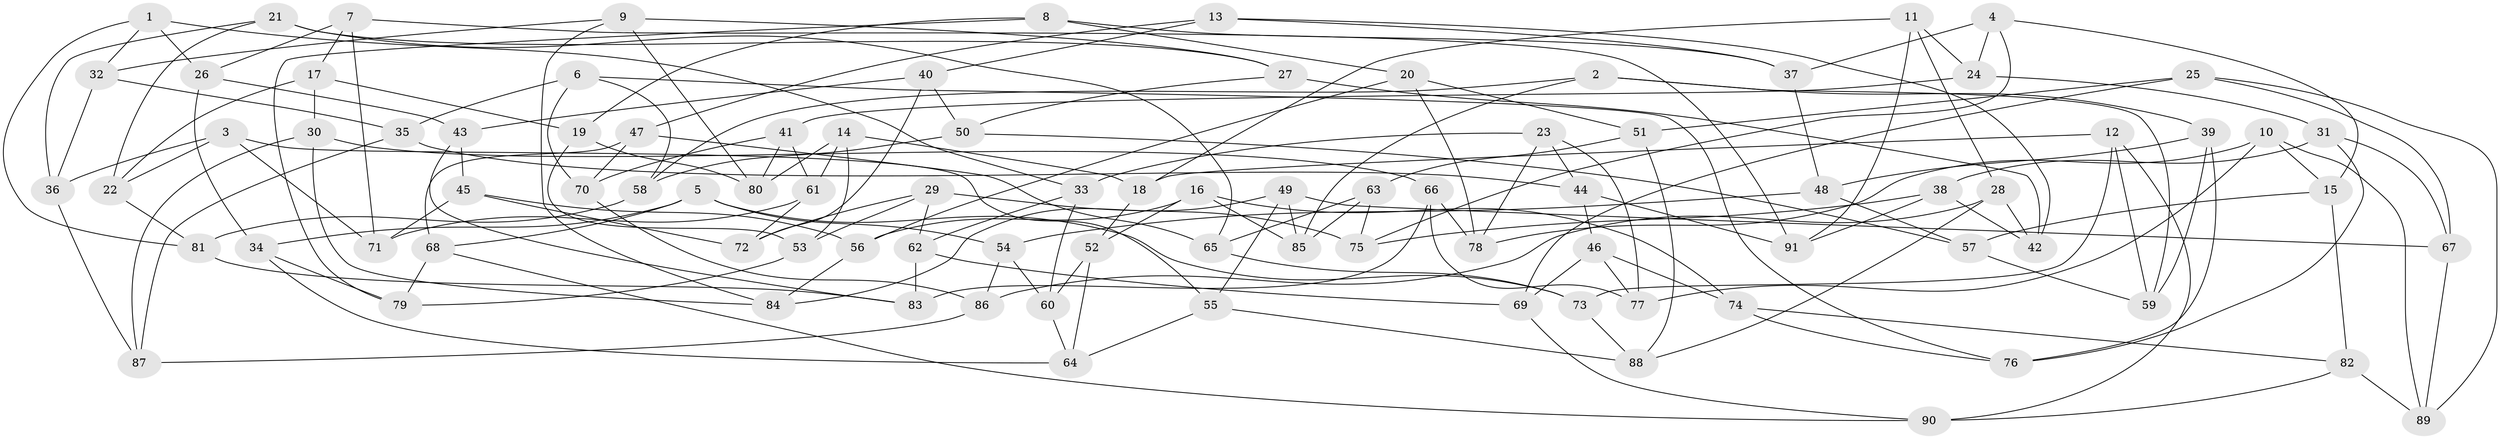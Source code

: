// Generated by graph-tools (version 1.1) at 2025/11/02/27/25 16:11:44]
// undirected, 91 vertices, 182 edges
graph export_dot {
graph [start="1"]
  node [color=gray90,style=filled];
  1;
  2;
  3;
  4;
  5;
  6;
  7;
  8;
  9;
  10;
  11;
  12;
  13;
  14;
  15;
  16;
  17;
  18;
  19;
  20;
  21;
  22;
  23;
  24;
  25;
  26;
  27;
  28;
  29;
  30;
  31;
  32;
  33;
  34;
  35;
  36;
  37;
  38;
  39;
  40;
  41;
  42;
  43;
  44;
  45;
  46;
  47;
  48;
  49;
  50;
  51;
  52;
  53;
  54;
  55;
  56;
  57;
  58;
  59;
  60;
  61;
  62;
  63;
  64;
  65;
  66;
  67;
  68;
  69;
  70;
  71;
  72;
  73;
  74;
  75;
  76;
  77;
  78;
  79;
  80;
  81;
  82;
  83;
  84;
  85;
  86;
  87;
  88;
  89;
  90;
  91;
  1 -- 32;
  1 -- 26;
  1 -- 81;
  1 -- 33;
  2 -- 39;
  2 -- 59;
  2 -- 58;
  2 -- 85;
  3 -- 22;
  3 -- 71;
  3 -- 55;
  3 -- 36;
  4 -- 37;
  4 -- 15;
  4 -- 24;
  4 -- 75;
  5 -- 68;
  5 -- 73;
  5 -- 54;
  5 -- 34;
  6 -- 76;
  6 -- 70;
  6 -- 58;
  6 -- 35;
  7 -- 71;
  7 -- 91;
  7 -- 17;
  7 -- 26;
  8 -- 19;
  8 -- 37;
  8 -- 79;
  8 -- 20;
  9 -- 32;
  9 -- 84;
  9 -- 27;
  9 -- 80;
  10 -- 77;
  10 -- 89;
  10 -- 15;
  10 -- 78;
  11 -- 18;
  11 -- 24;
  11 -- 91;
  11 -- 28;
  12 -- 90;
  12 -- 59;
  12 -- 18;
  12 -- 73;
  13 -- 40;
  13 -- 42;
  13 -- 47;
  13 -- 37;
  14 -- 80;
  14 -- 53;
  14 -- 18;
  14 -- 61;
  15 -- 57;
  15 -- 82;
  16 -- 74;
  16 -- 85;
  16 -- 56;
  16 -- 52;
  17 -- 30;
  17 -- 22;
  17 -- 19;
  18 -- 52;
  19 -- 53;
  19 -- 80;
  20 -- 78;
  20 -- 51;
  20 -- 56;
  21 -- 36;
  21 -- 27;
  21 -- 22;
  21 -- 65;
  22 -- 81;
  23 -- 77;
  23 -- 33;
  23 -- 78;
  23 -- 44;
  24 -- 41;
  24 -- 31;
  25 -- 51;
  25 -- 67;
  25 -- 69;
  25 -- 89;
  26 -- 34;
  26 -- 43;
  27 -- 42;
  27 -- 50;
  28 -- 88;
  28 -- 42;
  28 -- 86;
  29 -- 53;
  29 -- 72;
  29 -- 62;
  29 -- 75;
  30 -- 87;
  30 -- 66;
  30 -- 84;
  31 -- 76;
  31 -- 67;
  31 -- 38;
  32 -- 36;
  32 -- 35;
  33 -- 60;
  33 -- 62;
  34 -- 79;
  34 -- 64;
  35 -- 87;
  35 -- 44;
  36 -- 87;
  37 -- 48;
  38 -- 42;
  38 -- 91;
  38 -- 75;
  39 -- 48;
  39 -- 76;
  39 -- 59;
  40 -- 50;
  40 -- 43;
  40 -- 72;
  41 -- 70;
  41 -- 61;
  41 -- 80;
  43 -- 45;
  43 -- 83;
  44 -- 46;
  44 -- 91;
  45 -- 71;
  45 -- 56;
  45 -- 72;
  46 -- 69;
  46 -- 77;
  46 -- 74;
  47 -- 68;
  47 -- 65;
  47 -- 70;
  48 -- 57;
  48 -- 54;
  49 -- 85;
  49 -- 84;
  49 -- 55;
  49 -- 67;
  50 -- 57;
  50 -- 58;
  51 -- 88;
  51 -- 63;
  52 -- 64;
  52 -- 60;
  53 -- 79;
  54 -- 86;
  54 -- 60;
  55 -- 64;
  55 -- 88;
  56 -- 84;
  57 -- 59;
  58 -- 81;
  60 -- 64;
  61 -- 72;
  61 -- 71;
  62 -- 83;
  62 -- 69;
  63 -- 65;
  63 -- 75;
  63 -- 85;
  65 -- 73;
  66 -- 83;
  66 -- 77;
  66 -- 78;
  67 -- 89;
  68 -- 90;
  68 -- 79;
  69 -- 90;
  70 -- 86;
  73 -- 88;
  74 -- 82;
  74 -- 76;
  81 -- 83;
  82 -- 89;
  82 -- 90;
  86 -- 87;
}
